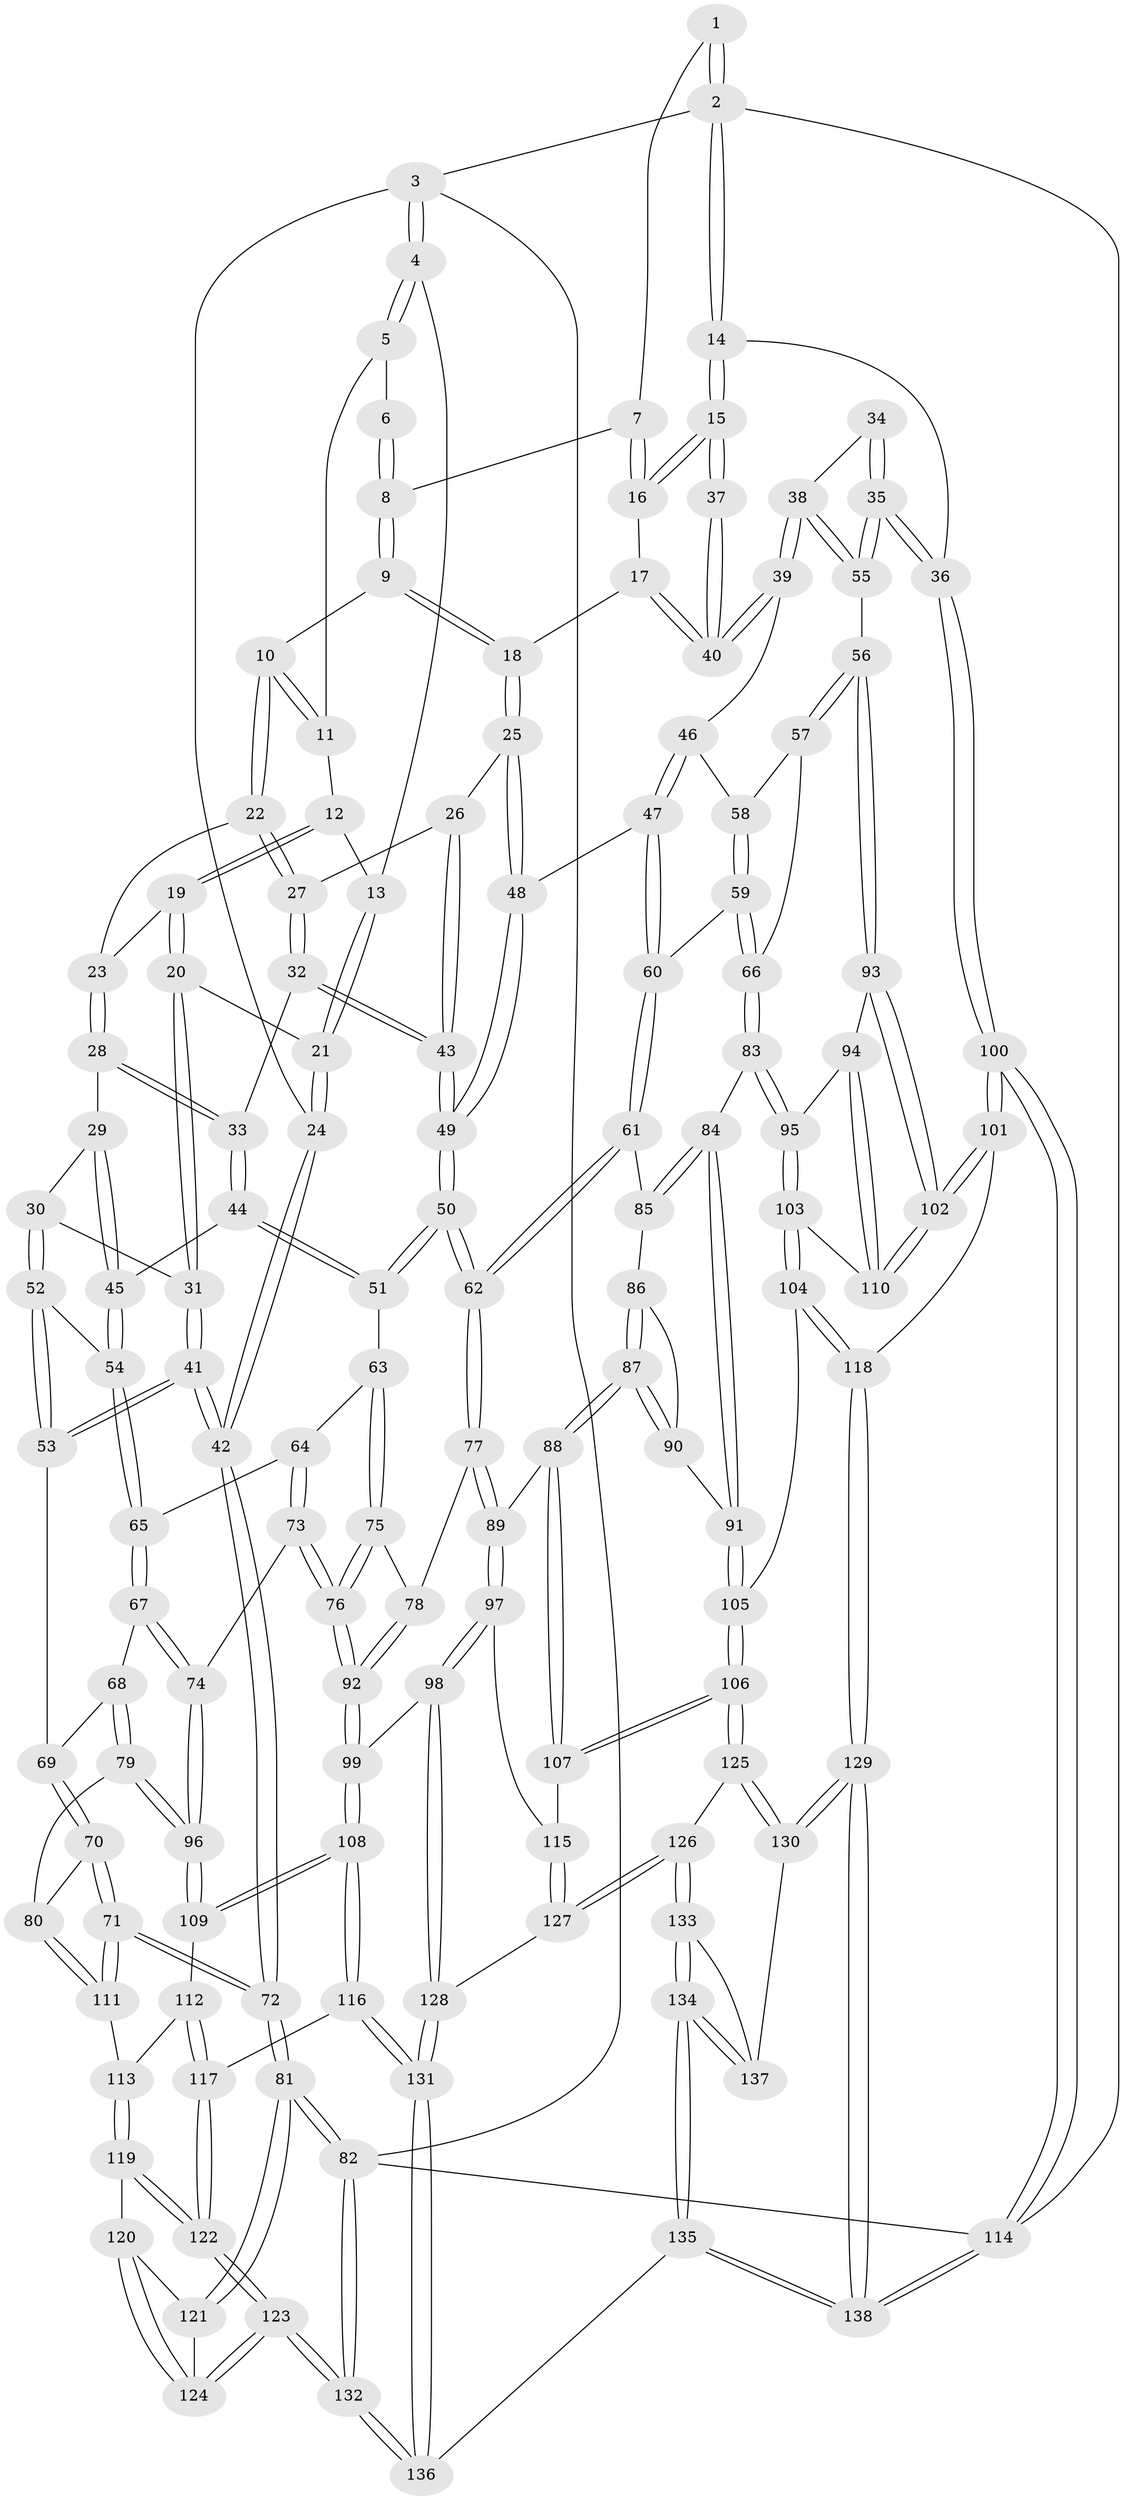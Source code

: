 // coarse degree distribution, {4: 0.4090909090909091, 8: 0.011363636363636364, 3: 0.09090909090909091, 5: 0.4090909090909091, 6: 0.056818181818181816, 2: 0.022727272727272728}
// Generated by graph-tools (version 1.1) at 2025/52/02/27/25 19:52:40]
// undirected, 138 vertices, 342 edges
graph export_dot {
graph [start="1"]
  node [color=gray90,style=filled];
  1 [pos="+0.8715873676232907+0"];
  2 [pos="+1+0"];
  3 [pos="+0+0"];
  4 [pos="+0+0"];
  5 [pos="+0.43190114024421694+0"];
  6 [pos="+0.6162168346309933+0"];
  7 [pos="+0.8293399216576092+0.02377265984095148"];
  8 [pos="+0.704492461393943+0.06279593702015167"];
  9 [pos="+0.6718184791286419+0.12301892810059308"];
  10 [pos="+0.47819176738247277+0.022571016645804246"];
  11 [pos="+0.43198499788389055+0"];
  12 [pos="+0.264083216879381+0.10752256125021771"];
  13 [pos="+0.2236795009560124+0.09076936919543767"];
  14 [pos="+1+0.19336589790043435"];
  15 [pos="+1+0.18181944837481587"];
  16 [pos="+0.8785768834689124+0.12550499724420336"];
  17 [pos="+0.7442625181272795+0.22570912096554985"];
  18 [pos="+0.7005444565096677+0.21492629515543013"];
  19 [pos="+0.27469083764242963+0.1465077650290502"];
  20 [pos="+0.13298540098189346+0.21695925925838835"];
  21 [pos="+0.08524535517951916+0.17426337176311615"];
  22 [pos="+0.46232835123271165+0.09232615841825627"];
  23 [pos="+0.30217871640641647+0.16863673368500146"];
  24 [pos="+0+0"];
  25 [pos="+0.6176296517329048+0.2681056395020468"];
  26 [pos="+0.5041948958014068+0.23063908850594755"];
  27 [pos="+0.4836944044145319+0.21499983629363897"];
  28 [pos="+0.316510064112025+0.2535015693092762"];
  29 [pos="+0.3136305538545729+0.2548974136000321"];
  30 [pos="+0.17666974853670114+0.29026294579222467"];
  31 [pos="+0.15082263402518864+0.25676637308623124"];
  32 [pos="+0.37217850653481427+0.2785080463550807"];
  33 [pos="+0.36859995983259364+0.27926977481869747"];
  34 [pos="+0.8547296148052649+0.2822378334478762"];
  35 [pos="+1+0.44675635127166424"];
  36 [pos="+1+0.4326232977297493"];
  37 [pos="+0.8508853991224407+0.2763129739829517"];
  38 [pos="+0.8643926857504375+0.3880940760072319"];
  39 [pos="+0.7745724562996692+0.3323666654932159"];
  40 [pos="+0.7536408080829722+0.24018458615970548"];
  41 [pos="+0+0.41314904189372786"];
  42 [pos="+0+0.40947844205085876"];
  43 [pos="+0.47227374387128934+0.38359559643973884"];
  44 [pos="+0.3455826262579352+0.4083553282178498"];
  45 [pos="+0.2604918012029744+0.4034974411858942"];
  46 [pos="+0.7469164376770339+0.3823974691004921"];
  47 [pos="+0.6204235327699195+0.386081781794042"];
  48 [pos="+0.6085125509324455+0.36911037389603035"];
  49 [pos="+0.47924217004585334+0.4157605689458936"];
  50 [pos="+0.4465257577091178+0.467187768153229"];
  51 [pos="+0.3932171632339507+0.4573713044161241"];
  52 [pos="+0.17942426559562855+0.40594559635814764"];
  53 [pos="+0.09890343853136474+0.4405763500421225"];
  54 [pos="+0.1955371508230403+0.414218451052824"];
  55 [pos="+0.958905533926959+0.47053034446947295"];
  56 [pos="+0.9519439414777532+0.4750192469797322"];
  57 [pos="+0.7984139525206041+0.46517745499768626"];
  58 [pos="+0.7473583330568461+0.3855680478660672"];
  59 [pos="+0.6765092077885904+0.5091351239198925"];
  60 [pos="+0.6453098622018707+0.4812756082418686"];
  61 [pos="+0.5024070200078107+0.520496252604643"];
  62 [pos="+0.4689787917369734+0.5076033941297933"];
  63 [pos="+0.34120679957224564+0.5075528481674256"];
  64 [pos="+0.3132407635629619+0.5147295961879851"];
  65 [pos="+0.21178411501942218+0.4528385865712456"];
  66 [pos="+0.6849995421062354+0.5209283357937892"];
  67 [pos="+0.22128054224879057+0.5648379896565323"];
  68 [pos="+0.1254501666577565+0.5260083656874196"];
  69 [pos="+0.10041949735699521+0.4531386614895045"];
  70 [pos="+0.06866557160715432+0.5536221379259755"];
  71 [pos="+0+0.6046536767816534"];
  72 [pos="+0+0.6009948778986297"];
  73 [pos="+0.24808316246491435+0.5878888909755938"];
  74 [pos="+0.22950997125642777+0.5878024464482684"];
  75 [pos="+0.3446654444544754+0.5477862655745378"];
  76 [pos="+0.31727590204725603+0.623590507496591"];
  77 [pos="+0.4455630676173196+0.5630868438858582"];
  78 [pos="+0.3904518104420388+0.5868713759686888"];
  79 [pos="+0.1191870621947845+0.6096388125517818"];
  80 [pos="+0.11021461386155773+0.6142715962241219"];
  81 [pos="+0+0.756660040627021"];
  82 [pos="+0+1"];
  83 [pos="+0.6866490937670198+0.5359374176797116"];
  84 [pos="+0.6720710572647527+0.5675694324377195"];
  85 [pos="+0.5234784206205926+0.5507516258765743"];
  86 [pos="+0.5297267781220725+0.563156753223117"];
  87 [pos="+0.5512184494899475+0.6525625594288121"];
  88 [pos="+0.5503054211238604+0.6558349361097454"];
  89 [pos="+0.45500073182295636+0.652949366258213"];
  90 [pos="+0.6273148852921522+0.5926392229754321"];
  91 [pos="+0.6699138680869441+0.5738602037902585"];
  92 [pos="+0.3351493181678046+0.6433113442902509"];
  93 [pos="+0.8860395743559091+0.5655876486227532"];
  94 [pos="+0.875056505018462+0.572439503711266"];
  95 [pos="+0.8089552491366089+0.5951953159867102"];
  96 [pos="+0.20511761095697023+0.6140351520468608"];
  97 [pos="+0.3878681940801039+0.7328919512250001"];
  98 [pos="+0.3799919750277893+0.736974870001625"];
  99 [pos="+0.3628269020128658+0.7379098229313553"];
  100 [pos="+1+0.802405804465983"];
  101 [pos="+0.9569960575928881+0.7837675790767099"];
  102 [pos="+0.9522137863295255+0.7773115797119595"];
  103 [pos="+0.7632401557214608+0.6960433017553758"];
  104 [pos="+0.7113845474312391+0.7331803066705451"];
  105 [pos="+0.6971901626602123+0.7330775106796695"];
  106 [pos="+0.6616565367504105+0.7544257465755352"];
  107 [pos="+0.5881407165669981+0.7350027562816337"];
  108 [pos="+0.3259018430754971+0.766428156427758"];
  109 [pos="+0.20790774102348816+0.6602325878342955"];
  110 [pos="+0.8483639008775641+0.7028287957868178"];
  111 [pos="+0.07644699728806112+0.6476203696230355"];
  112 [pos="+0.17427456330341823+0.7009020445110223"];
  113 [pos="+0.10252998545690076+0.7142300859100574"];
  114 [pos="+1+1"];
  115 [pos="+0.5607633494679037+0.7497386011191208"];
  116 [pos="+0.30749000408568694+0.7942691844742464"];
  117 [pos="+0.24089818722639414+0.83699156709463"];
  118 [pos="+0.8504950646058212+0.8483743331400951"];
  119 [pos="+0.1023962940373001+0.7147912385581916"];
  120 [pos="+0.06630300697927108+0.7486286212006661"];
  121 [pos="+0+0.7750621804126341"];
  122 [pos="+0.2047634467862287+0.8737999244300254"];
  123 [pos="+0.1710408430683566+0.935100451866418"];
  124 [pos="+0.08977125493913829+0.8524742882140073"];
  125 [pos="+0.6562446463670117+0.8139081369982194"];
  126 [pos="+0.5250600923470866+0.8822755781886977"];
  127 [pos="+0.4972326672356267+0.8647944340896231"];
  128 [pos="+0.4916767411960085+0.8650865148164312"];
  129 [pos="+0.7944843222894342+1"];
  130 [pos="+0.6766748732190518+0.9123722962470925"];
  131 [pos="+0.41604447724815985+0.9329900166865407"];
  132 [pos="+0.1191166094334155+1"];
  133 [pos="+0.5446198011217234+0.9103263673164205"];
  134 [pos="+0.49690098469857635+1"];
  135 [pos="+0.47059560586332705+1"];
  136 [pos="+0.35994585598126133+1"];
  137 [pos="+0.6331374104037794+0.9273108085902869"];
  138 [pos="+0.8802940383681028+1"];
  1 -- 2;
  1 -- 2;
  1 -- 7;
  2 -- 3;
  2 -- 14;
  2 -- 14;
  2 -- 114;
  3 -- 4;
  3 -- 4;
  3 -- 24;
  3 -- 82;
  4 -- 5;
  4 -- 5;
  4 -- 13;
  5 -- 6;
  5 -- 11;
  6 -- 8;
  6 -- 8;
  7 -- 8;
  7 -- 16;
  7 -- 16;
  8 -- 9;
  8 -- 9;
  9 -- 10;
  9 -- 18;
  9 -- 18;
  10 -- 11;
  10 -- 11;
  10 -- 22;
  10 -- 22;
  11 -- 12;
  12 -- 13;
  12 -- 19;
  12 -- 19;
  13 -- 21;
  13 -- 21;
  14 -- 15;
  14 -- 15;
  14 -- 36;
  15 -- 16;
  15 -- 16;
  15 -- 37;
  15 -- 37;
  16 -- 17;
  17 -- 18;
  17 -- 40;
  17 -- 40;
  18 -- 25;
  18 -- 25;
  19 -- 20;
  19 -- 20;
  19 -- 23;
  20 -- 21;
  20 -- 31;
  20 -- 31;
  21 -- 24;
  21 -- 24;
  22 -- 23;
  22 -- 27;
  22 -- 27;
  23 -- 28;
  23 -- 28;
  24 -- 42;
  24 -- 42;
  25 -- 26;
  25 -- 48;
  25 -- 48;
  26 -- 27;
  26 -- 43;
  26 -- 43;
  27 -- 32;
  27 -- 32;
  28 -- 29;
  28 -- 33;
  28 -- 33;
  29 -- 30;
  29 -- 45;
  29 -- 45;
  30 -- 31;
  30 -- 52;
  30 -- 52;
  31 -- 41;
  31 -- 41;
  32 -- 33;
  32 -- 43;
  32 -- 43;
  33 -- 44;
  33 -- 44;
  34 -- 35;
  34 -- 35;
  34 -- 38;
  35 -- 36;
  35 -- 36;
  35 -- 55;
  35 -- 55;
  36 -- 100;
  36 -- 100;
  37 -- 40;
  37 -- 40;
  38 -- 39;
  38 -- 39;
  38 -- 55;
  38 -- 55;
  39 -- 40;
  39 -- 40;
  39 -- 46;
  41 -- 42;
  41 -- 42;
  41 -- 53;
  41 -- 53;
  42 -- 72;
  42 -- 72;
  43 -- 49;
  43 -- 49;
  44 -- 45;
  44 -- 51;
  44 -- 51;
  45 -- 54;
  45 -- 54;
  46 -- 47;
  46 -- 47;
  46 -- 58;
  47 -- 48;
  47 -- 60;
  47 -- 60;
  48 -- 49;
  48 -- 49;
  49 -- 50;
  49 -- 50;
  50 -- 51;
  50 -- 51;
  50 -- 62;
  50 -- 62;
  51 -- 63;
  52 -- 53;
  52 -- 53;
  52 -- 54;
  53 -- 69;
  54 -- 65;
  54 -- 65;
  55 -- 56;
  56 -- 57;
  56 -- 57;
  56 -- 93;
  56 -- 93;
  57 -- 58;
  57 -- 66;
  58 -- 59;
  58 -- 59;
  59 -- 60;
  59 -- 66;
  59 -- 66;
  60 -- 61;
  60 -- 61;
  61 -- 62;
  61 -- 62;
  61 -- 85;
  62 -- 77;
  62 -- 77;
  63 -- 64;
  63 -- 75;
  63 -- 75;
  64 -- 65;
  64 -- 73;
  64 -- 73;
  65 -- 67;
  65 -- 67;
  66 -- 83;
  66 -- 83;
  67 -- 68;
  67 -- 74;
  67 -- 74;
  68 -- 69;
  68 -- 79;
  68 -- 79;
  69 -- 70;
  69 -- 70;
  70 -- 71;
  70 -- 71;
  70 -- 80;
  71 -- 72;
  71 -- 72;
  71 -- 111;
  71 -- 111;
  72 -- 81;
  72 -- 81;
  73 -- 74;
  73 -- 76;
  73 -- 76;
  74 -- 96;
  74 -- 96;
  75 -- 76;
  75 -- 76;
  75 -- 78;
  76 -- 92;
  76 -- 92;
  77 -- 78;
  77 -- 89;
  77 -- 89;
  78 -- 92;
  78 -- 92;
  79 -- 80;
  79 -- 96;
  79 -- 96;
  80 -- 111;
  80 -- 111;
  81 -- 82;
  81 -- 82;
  81 -- 121;
  81 -- 121;
  82 -- 132;
  82 -- 132;
  82 -- 114;
  83 -- 84;
  83 -- 95;
  83 -- 95;
  84 -- 85;
  84 -- 85;
  84 -- 91;
  84 -- 91;
  85 -- 86;
  86 -- 87;
  86 -- 87;
  86 -- 90;
  87 -- 88;
  87 -- 88;
  87 -- 90;
  87 -- 90;
  88 -- 89;
  88 -- 107;
  88 -- 107;
  89 -- 97;
  89 -- 97;
  90 -- 91;
  91 -- 105;
  91 -- 105;
  92 -- 99;
  92 -- 99;
  93 -- 94;
  93 -- 102;
  93 -- 102;
  94 -- 95;
  94 -- 110;
  94 -- 110;
  95 -- 103;
  95 -- 103;
  96 -- 109;
  96 -- 109;
  97 -- 98;
  97 -- 98;
  97 -- 115;
  98 -- 99;
  98 -- 128;
  98 -- 128;
  99 -- 108;
  99 -- 108;
  100 -- 101;
  100 -- 101;
  100 -- 114;
  100 -- 114;
  101 -- 102;
  101 -- 102;
  101 -- 118;
  102 -- 110;
  102 -- 110;
  103 -- 104;
  103 -- 104;
  103 -- 110;
  104 -- 105;
  104 -- 118;
  104 -- 118;
  105 -- 106;
  105 -- 106;
  106 -- 107;
  106 -- 107;
  106 -- 125;
  106 -- 125;
  107 -- 115;
  108 -- 109;
  108 -- 109;
  108 -- 116;
  108 -- 116;
  109 -- 112;
  111 -- 113;
  112 -- 113;
  112 -- 117;
  112 -- 117;
  113 -- 119;
  113 -- 119;
  114 -- 138;
  114 -- 138;
  115 -- 127;
  115 -- 127;
  116 -- 117;
  116 -- 131;
  116 -- 131;
  117 -- 122;
  117 -- 122;
  118 -- 129;
  118 -- 129;
  119 -- 120;
  119 -- 122;
  119 -- 122;
  120 -- 121;
  120 -- 124;
  120 -- 124;
  121 -- 124;
  122 -- 123;
  122 -- 123;
  123 -- 124;
  123 -- 124;
  123 -- 132;
  123 -- 132;
  125 -- 126;
  125 -- 130;
  125 -- 130;
  126 -- 127;
  126 -- 127;
  126 -- 133;
  126 -- 133;
  127 -- 128;
  128 -- 131;
  128 -- 131;
  129 -- 130;
  129 -- 130;
  129 -- 138;
  129 -- 138;
  130 -- 137;
  131 -- 136;
  131 -- 136;
  132 -- 136;
  132 -- 136;
  133 -- 134;
  133 -- 134;
  133 -- 137;
  134 -- 135;
  134 -- 135;
  134 -- 137;
  134 -- 137;
  135 -- 136;
  135 -- 138;
  135 -- 138;
}
